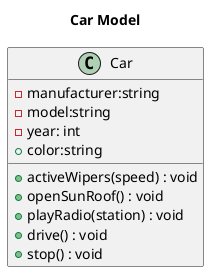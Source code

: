 @startuml
title Car Model
class Car{
    -manufacturer:string
    -model:string
    -year: int
    +color:string

    +activeWipers(speed) : void
    +openSunRoof() : void
    +playRadio(station) : void
    +drive() : void
    +stop() : void
}
@enduml